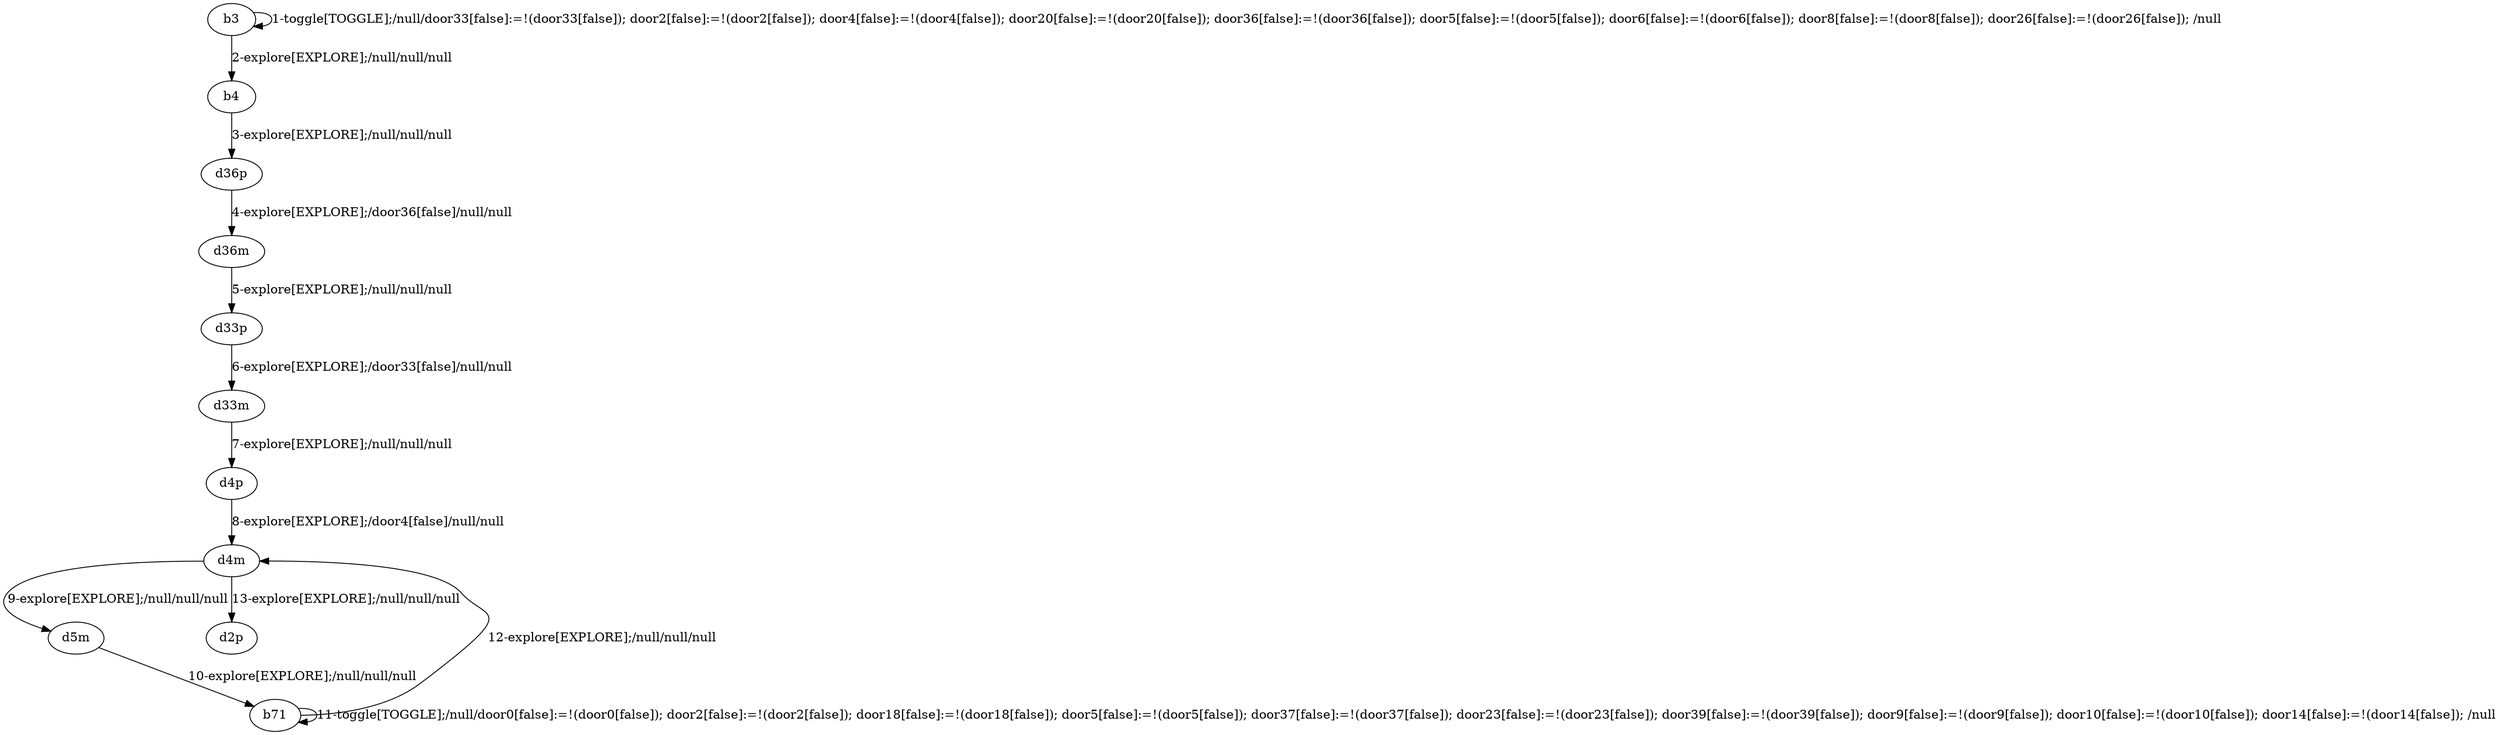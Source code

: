 # Total number of goals covered by this test: 6
# d5m --> b71
# b71 --> b71
# d4p --> d4m
# d4m --> d2p
# b71 --> d4m
# d4m --> d5m

digraph g {
"b3" -> "b3" [label = "1-toggle[TOGGLE];/null/door33[false]:=!(door33[false]); door2[false]:=!(door2[false]); door4[false]:=!(door4[false]); door20[false]:=!(door20[false]); door36[false]:=!(door36[false]); door5[false]:=!(door5[false]); door6[false]:=!(door6[false]); door8[false]:=!(door8[false]); door26[false]:=!(door26[false]); /null"];
"b3" -> "b4" [label = "2-explore[EXPLORE];/null/null/null"];
"b4" -> "d36p" [label = "3-explore[EXPLORE];/null/null/null"];
"d36p" -> "d36m" [label = "4-explore[EXPLORE];/door36[false]/null/null"];
"d36m" -> "d33p" [label = "5-explore[EXPLORE];/null/null/null"];
"d33p" -> "d33m" [label = "6-explore[EXPLORE];/door33[false]/null/null"];
"d33m" -> "d4p" [label = "7-explore[EXPLORE];/null/null/null"];
"d4p" -> "d4m" [label = "8-explore[EXPLORE];/door4[false]/null/null"];
"d4m" -> "d5m" [label = "9-explore[EXPLORE];/null/null/null"];
"d5m" -> "b71" [label = "10-explore[EXPLORE];/null/null/null"];
"b71" -> "b71" [label = "11-toggle[TOGGLE];/null/door0[false]:=!(door0[false]); door2[false]:=!(door2[false]); door18[false]:=!(door18[false]); door5[false]:=!(door5[false]); door37[false]:=!(door37[false]); door23[false]:=!(door23[false]); door39[false]:=!(door39[false]); door9[false]:=!(door9[false]); door10[false]:=!(door10[false]); door14[false]:=!(door14[false]); /null"];
"b71" -> "d4m" [label = "12-explore[EXPLORE];/null/null/null"];
"d4m" -> "d2p" [label = "13-explore[EXPLORE];/null/null/null"];
}